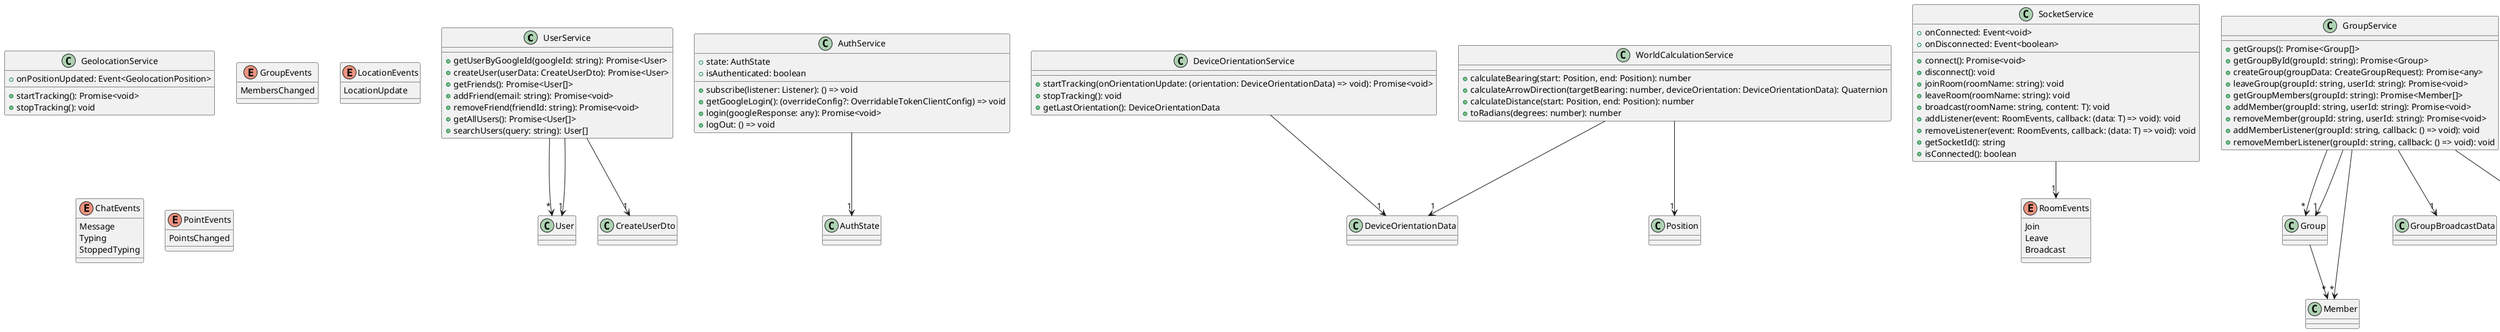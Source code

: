 @startuml
class UserService {
    +getUserByGoogleId(googleId: string): Promise<User>
    +createUser(userData: CreateUserDto): Promise<User>
    +getFriends(): Promise<User[]>
    +addFriend(email: string): Promise<void>
    +removeFriend(friendId: string): Promise<void>
    +getAllUsers(): Promise<User[]>
    +searchUsers(query: string): User[]
}
class AuthService {
    +subscribe(listener: Listener): () => void
    +state: AuthState
    +getGoogleLogin(): (overrideConfig?: OverridableTokenClientConfig) => void
    +login(googleResponse: any): Promise<void>
    +logOut: () => void
    +isAuthenticated: boolean
}
class DeviceOrientationService {
    +startTracking(onOrientationUpdate: (orientation: DeviceOrientationData) => void): Promise<void>
    +stopTracking(): void
    +getLastOrientation(): DeviceOrientationData
}
class GeolocationService {
    +onPositionUpdated: Event<GeolocationPosition>
    +startTracking(): Promise<void>
    +stopTracking(): void
}
enum RoomEvents {
    Join
    Leave
    Broadcast
}
class SocketService {
    +onConnected: Event<void>
    +onDisconnected: Event<boolean>
    +connect(): Promise<void>
    +disconnect(): void
    +joinRoom(roomName: string): void
    +leaveRoom(roomName: string): void
    +broadcast(roomName: string, content: T): void
    +addListener(event: RoomEvents, callback: (data: T) => void): void
    +removeListener(event: RoomEvents, callback: (data: T) => void): void
    +getSocketId(): string
    +isConnected(): boolean
}
enum GroupEvents {
    MembersChanged
}
class GroupService {
    +getGroups(): Promise<Group[]>
    +getGroupById(groupId: string): Promise<Group>
    +createGroup(groupData: CreateGroupRequest): Promise<any>
    +leaveGroup(groupId: string, userId: string): Promise<void>
    +getGroupMembers(groupId: string): Promise<Member[]>
    +addMember(groupId: string, userId: string): Promise<void>
    +removeMember(groupId: string, userId: string): Promise<void>
    +addMemberListener(groupId: string, callback: () => void): void
    +removeMemberListener(groupId: string, callback: () => void): void
}
enum LocationEvents {
    LocationUpdate
}
class LocationSharingService {
    +startSharing(groupId: string, userId: string): Promise<void>
    +stopSharing(): void
    +addLocationUpdateListener(callback: (positions: UserPosition[]) => void): void
    +removeLocationUpdateListener(callback: (positions: UserPosition[]) => void): void
    +getAllPositions(): UserPosition[]
}
enum ChatEvents {
    Message
    Typing
    StoppedTyping
}
class MessageChatService {
    +isSocketConnected(): boolean
    +connectSocket(): Promise<void>
    +joinChat(groupId: string, userId: string): Promise<void>
    +leaveChat(): void
    +sendMessage(content: string, userName?: string): void
    +addMessageListener(callback: (messages: ChatMessage[]) => void): void
    +removeMessageListener(callback: (messages: ChatMessage[]) => void): void
    +getAllMessages(): ChatMessage[]
    +setTyping(isTyping: boolean, userName?: string): void
    +addTypingListener(callback: (typingUsers: string[]) => void): void
    +removeTypingListener(callback: (typingUsers: string[]) => void): void
}
enum PointEvents {
    PointsChanged
}
class PointsOfInterestService {
    +getGroupPoints(groupId: string): Promise<PointOfInterest[]>
    +addPoint(groupId: string, name: string, latitude: number, longitude: number): Promise<PointOfInterest>
    +removePoint(groupId: string, pointId: string): Promise<void>
    +addPointsListener(groupId: string, callback: () => void): void
    +removePointsListener(groupId: string, callback: () => void): void
}
class WorldCalculationService {
    +calculateBearing(start: Position, end: Position): number
    +calculateArrowDirection(targetBearing: number, deviceOrientation: DeviceOrientationData): Quaternion
    +calculateDistance(start: Position, end: Position): number
    +toRadians(degrees: number): number
}
UserService --> "*" User
UserService --> "1" User
UserService --> "1" CreateUserDto
AuthService --> "1" AuthState
Group --> "*" Member
DeviceOrientationService --> "1" DeviceOrientationData
SocketService --> "1" RoomEvents
GroupService --> "1" GroupBroadcastData
GroupService --> "*" Group
GroupService --> "1" Group
GroupService --> "1" CreateGroupRequest
GroupService --> "*" Member
LocationSharingService --> "1" UserPosition
LocationSharingService --> "*" UserPosition
LocationSharingService --> "1" IncomingPositionBroadcastData
MessageChatService --> "*" ChatMessage
MessageChatService --> "1" IncomingChatBroadcastData
MessageChatService --> "1" ChatMessage
PointsOfInterestService --> "1" PointsBroadcastData
PointsOfInterestService --> "*" PointOfInterest
PointsOfInterestService --> "1" PointOfInterest
WorldCalculationService --> "1" Position
WorldCalculationService --> "1" DeviceOrientationData
@enduml